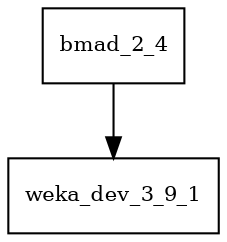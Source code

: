digraph bmad_2_4_dependencies {
  node [shape = box, fontsize=10.0];
  bmad_2_4 -> weka_dev_3_9_1;
}
